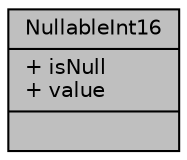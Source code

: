 digraph "NullableInt16"
{
 // LATEX_PDF_SIZE
  edge [fontname="Helvetica",fontsize="10",labelfontname="Helvetica",labelfontsize="10"];
  node [fontname="Helvetica",fontsize="10",shape=record];
  Node1 [label="{NullableInt16\n|+ isNull\l+ value\l|}",height=0.2,width=0.4,color="black", fillcolor="grey75", style="filled", fontcolor="black",tooltip="Custom data type to allow setting INT16 data type to NULL since C does not support setting basic data..."];
}
